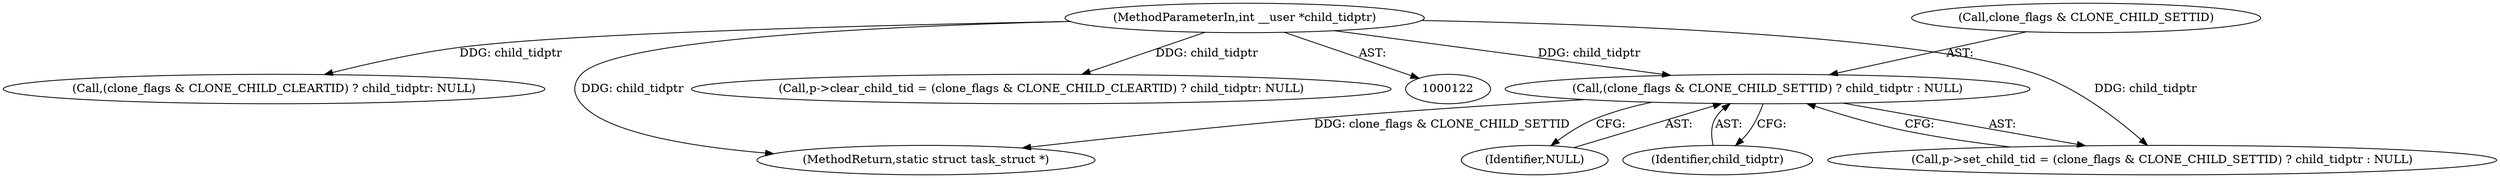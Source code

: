 digraph "0_linux_b69f2292063d2caf37ca9aec7d63ded203701bf3_1@pointer" {
"1000711" [label="(Call,(clone_flags & CLONE_CHILD_SETTID) ? child_tidptr : NULL)"];
"1000127" [label="(MethodParameterIn,int __user *child_tidptr)"];
"1000711" [label="(Call,(clone_flags & CLONE_CHILD_SETTID) ? child_tidptr : NULL)"];
"1001151" [label="(MethodReturn,static struct task_struct *)"];
"1000712" [label="(Call,clone_flags & CLONE_CHILD_SETTID)"];
"1000716" [label="(Identifier,NULL)"];
"1000721" [label="(Call,(clone_flags & CLONE_CHILD_CLEARTID) ? child_tidptr: NULL)"];
"1000707" [label="(Call,p->set_child_tid = (clone_flags & CLONE_CHILD_SETTID) ? child_tidptr : NULL)"];
"1000715" [label="(Identifier,child_tidptr)"];
"1000127" [label="(MethodParameterIn,int __user *child_tidptr)"];
"1000717" [label="(Call,p->clear_child_tid = (clone_flags & CLONE_CHILD_CLEARTID) ? child_tidptr: NULL)"];
"1000711" -> "1000707"  [label="AST: "];
"1000711" -> "1000715"  [label="CFG: "];
"1000711" -> "1000716"  [label="CFG: "];
"1000712" -> "1000711"  [label="AST: "];
"1000715" -> "1000711"  [label="AST: "];
"1000716" -> "1000711"  [label="AST: "];
"1000707" -> "1000711"  [label="CFG: "];
"1000711" -> "1001151"  [label="DDG: clone_flags & CLONE_CHILD_SETTID"];
"1000127" -> "1000711"  [label="DDG: child_tidptr"];
"1000127" -> "1000122"  [label="AST: "];
"1000127" -> "1001151"  [label="DDG: child_tidptr"];
"1000127" -> "1000707"  [label="DDG: child_tidptr"];
"1000127" -> "1000717"  [label="DDG: child_tidptr"];
"1000127" -> "1000721"  [label="DDG: child_tidptr"];
}
